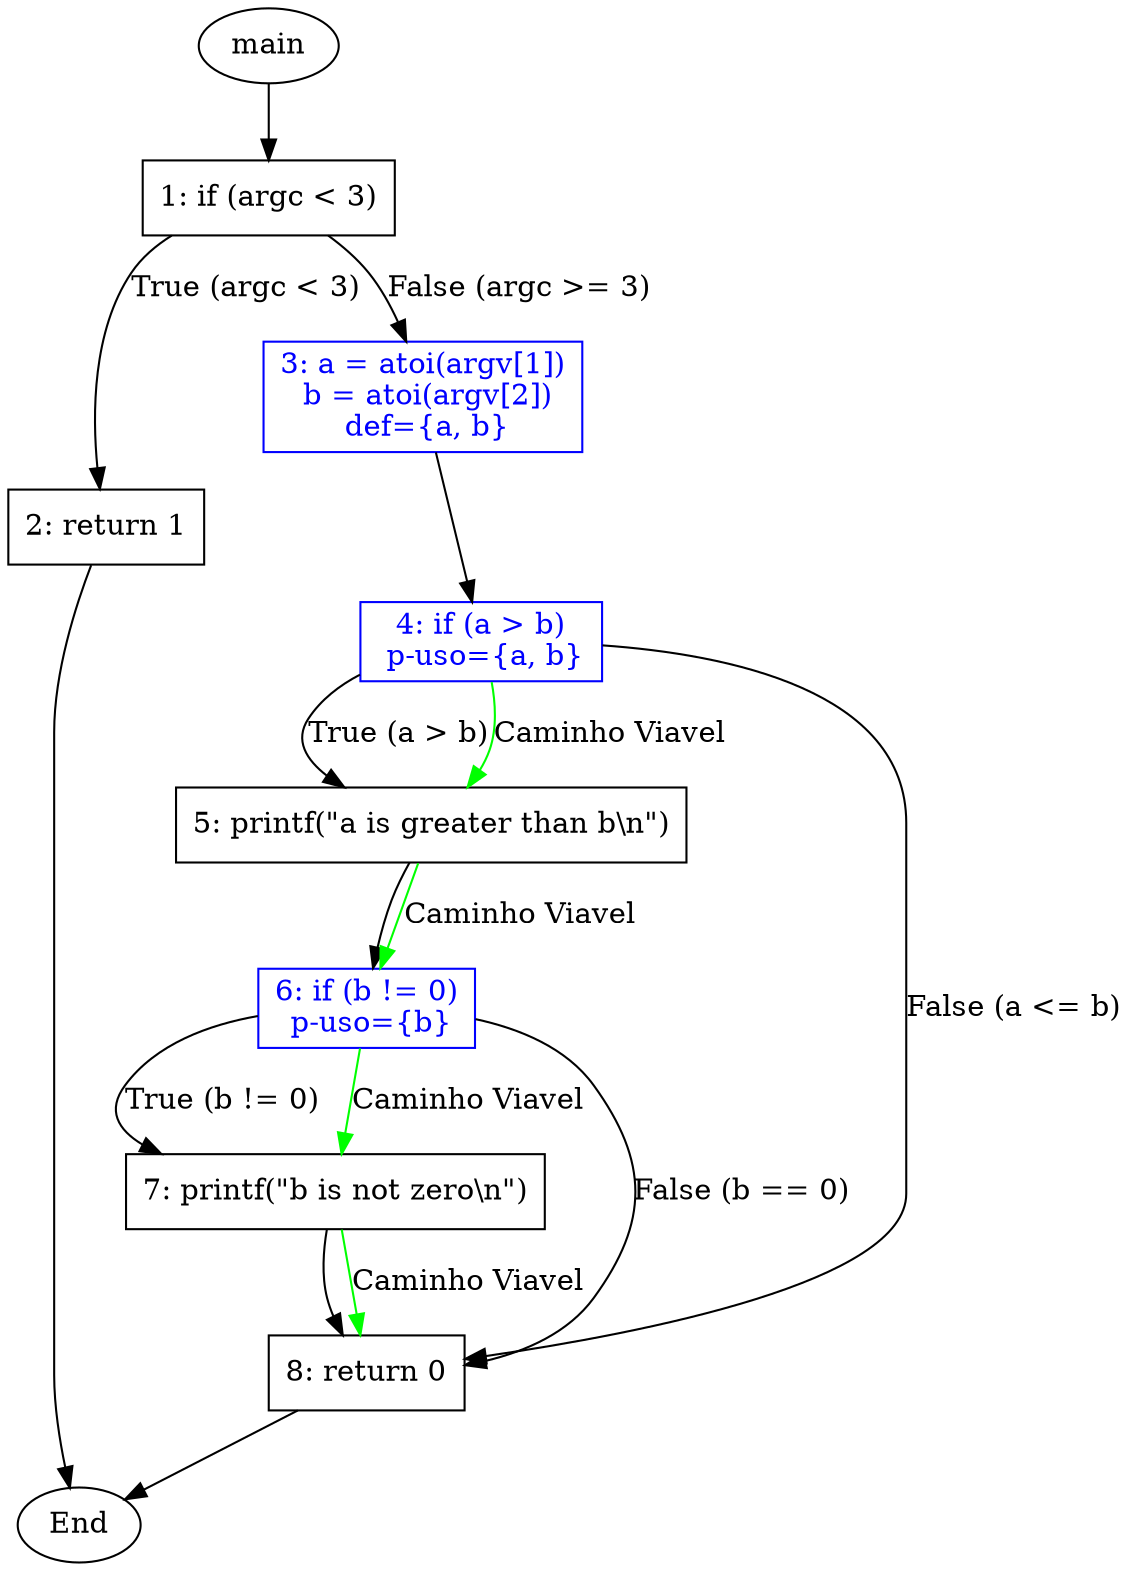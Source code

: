 digraph main {
    rankdir=TB;
    node [shape=box];

    // Nos do grafo
    start [label="main", shape=ellipse];
    end [label="End", shape=ellipse];

    node1 [label="1: if (argc < 3)"];
    node2 [label="2: return 1"];
    node3 [label="3: a = atoi(argv[1])\n b = atoi(argv[2])"];
    node4 [label="4: if (a > b)"];
    node5 [label="5: printf(\"a is greater than b\\n\")"];
    node6 [label="6: if (b != 0)"];
    node7 [label="7: printf(\"b is not zero\\n\")"];
    node8 [label="8: return 0"];

    // Arestas de controle
    start -> node1;
    node1 -> node2 [label="True (argc < 3)"];
    node1 -> node3 [label="False (argc >= 3)"];
    node3 -> node4;
    node4 -> node5 [label="True (a > b)"];
    node4 -> node8 [label="False (a <= b)"];
    node5 -> node6;
    node6 -> node7 [label="True (b != 0)"];
    node6 -> node8 [label="False (b == 0)"];
    node7 -> node8;
    node2 -> end;
    node8 -> end;

    // Informacoes de fluxo de dados
    node3 [color=blue, fontcolor=blue, label="3: a = atoi(argv[1])\n b = atoi(argv[2])\n def={a, b}"];
    node4 [color=blue, fontcolor=blue, label="4: if (a > b)\n p-uso={a, b}"];
    node6 [color=blue, fontcolor=blue, label="6: if (b != 0)\n p-uso={b}"];

    // Caminho viavel (exemplo: a=5, b=3)
    node4 -> node5 -> node6 -> node7 -> node8 [color=green, label="Caminho Viavel"];

    // Nao ha caminhos inviaveis neste codigo
    // (Todos os caminhos sao possiveis com entradas adequadas)
}